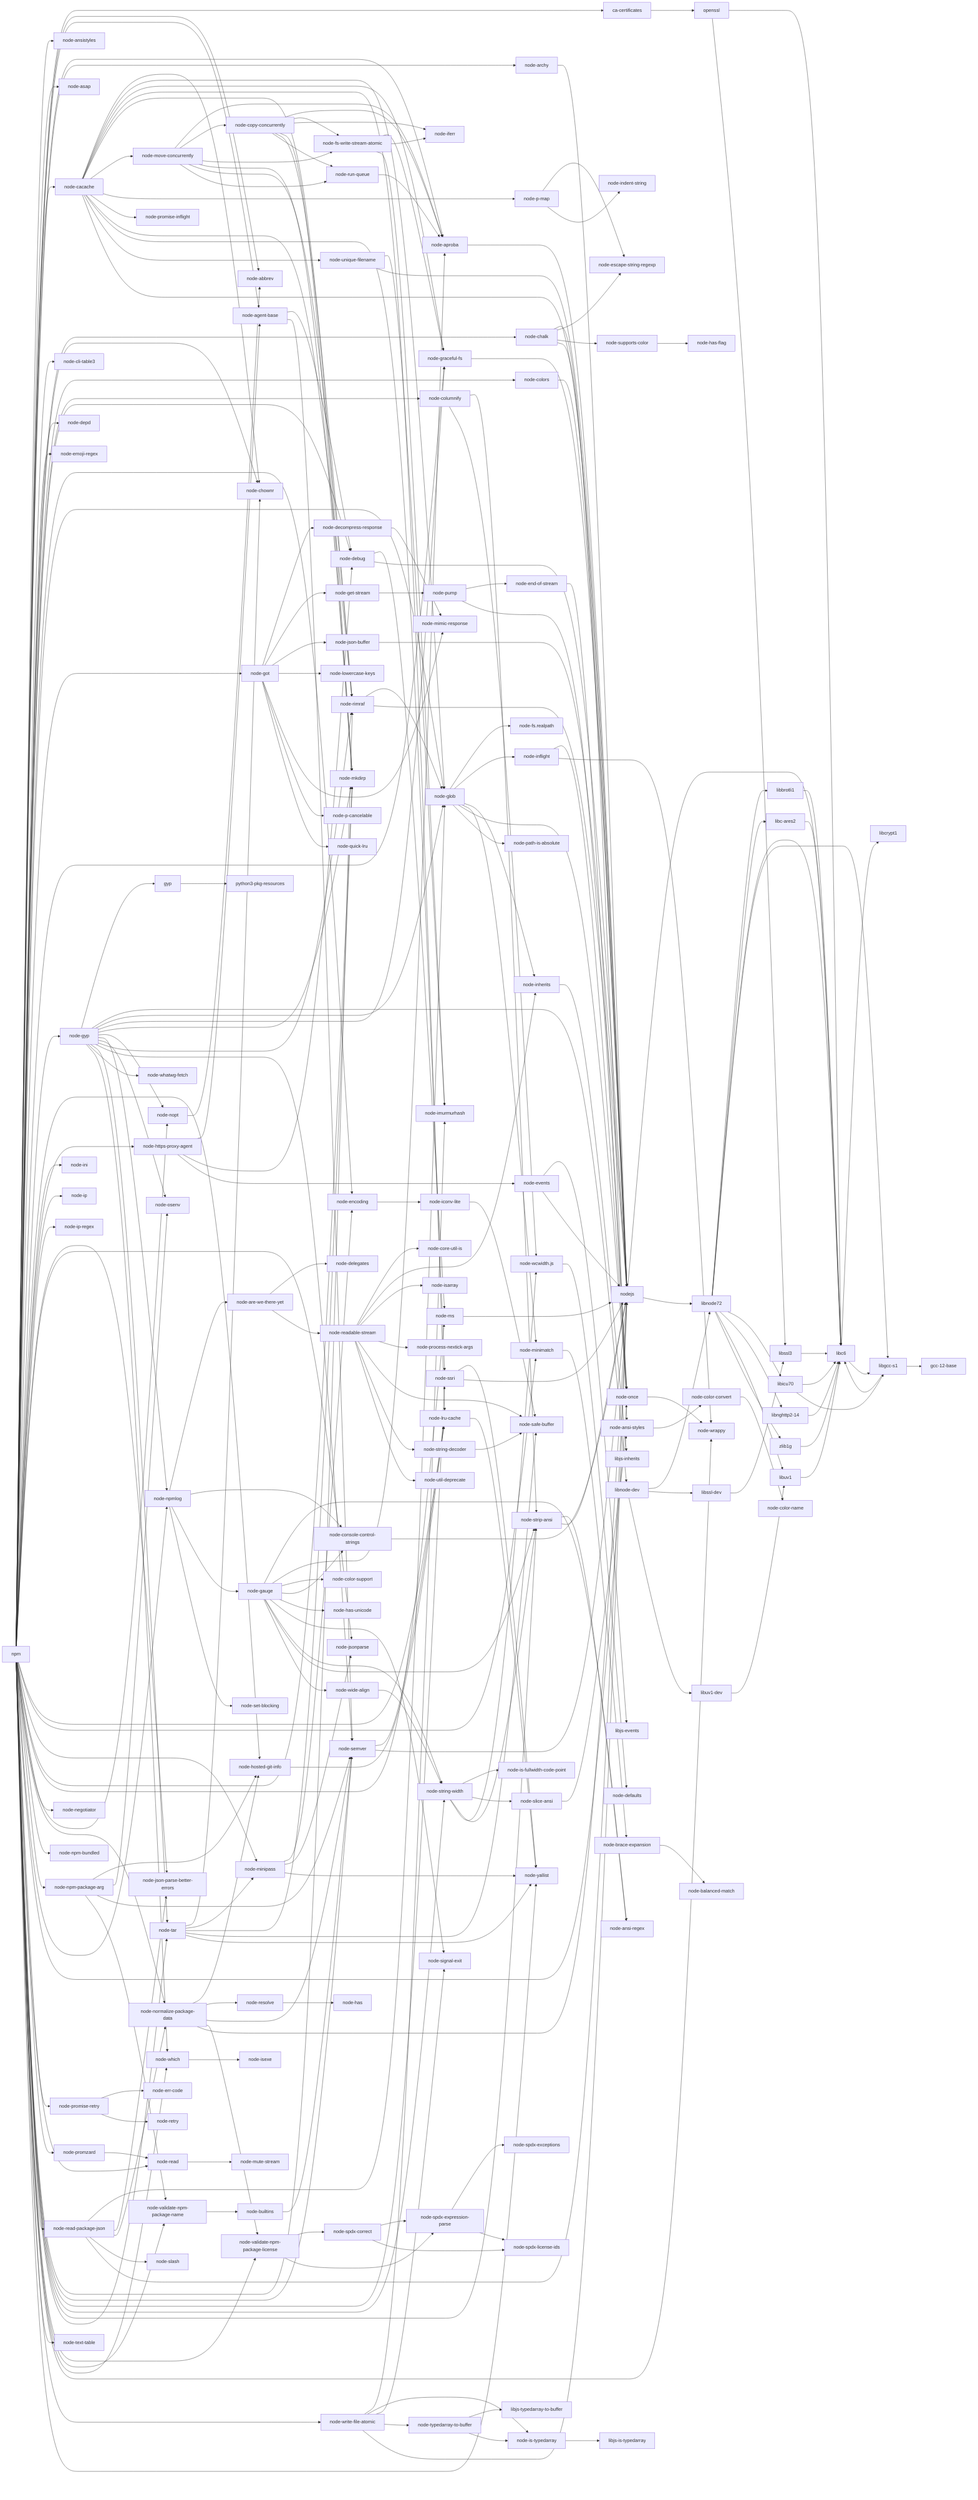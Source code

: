 graph LR
    ca_certificates["ca-certificates"]
    style ca_certificates fill:#ffeeeeeeeeee
    gcc_12_base["gcc-12-base"]
    style gcc_12_base fill:#ffffffeeeeee
    gyp["gyp"]
    style gyp fill:#fffeeeeeeeee
    libbrotli1["libbrotli1"]
    style libbrotli1 fill:#fffffeeeeeee
    libc_ares2["libc-ares2"]
    style libc_ares2 fill:#fffffeeeeeee
    libc6["libc6"]
    style libc6 fill:#ffffeeeeeeee
    libcrypt1["libcrypt1"]
    style libcrypt1 fill:#fffffeeeeeee
    libgcc_s1["libgcc-s1"]
    style libgcc_s1 fill:#fffffeeeeeee
    libicu70["libicu70"]
    style libicu70 fill:#fffffeeeeeee
    libjs_events["libjs-events"]
    style libjs_events fill:#ffffeeeeeeee
    libjs_inherits["libjs-inherits"]
    style libjs_inherits fill:#ffffeeeeeeee
    libjs_is_typedarray["libjs-is-typedarray"]
    style libjs_is_typedarray fill:#ffffeeeeeeee
    libjs_typedarray_to_buffer["libjs-typedarray-to-buffer"]
    style libjs_typedarray_to_buffer fill:#ffffeeeeeeee
    libnghttp2_14["libnghttp2-14"]
    style libnghttp2_14 fill:#fffffeeeeeee
    libnode_dev["libnode-dev"]
    style libnode_dev fill:#fffeeeeeeeee
    libnode72["libnode72"]
    style libnode72 fill:#ffffeeeeeeee
    libssl_dev["libssl-dev"]
    style libssl_dev fill:#ffffeeeeeeee
    libssl3["libssl3"]
    style libssl3 fill:#ffffeeeeeeee
    libuv1["libuv1"]
    style libuv1 fill:#fffffeeeeeee
    libuv1_dev["libuv1-dev"]
    style libuv1_dev fill:#ffffeeeeeeee
    node_abbrev["node-abbrev"]
    style node_abbrev fill:#ffeeeeeeeeee
    node_agent_base["node-agent-base"]
    style node_agent_base fill:#ffeeeeeeeeee
    node_ansi_regex["node-ansi-regex"]
    style node_ansi_regex fill:#fffeeeeeeeee
    node_ansi_styles["node-ansi-styles"]
    style node_ansi_styles fill:#fffeeeeeeeee
    node_ansistyles["node-ansistyles"]
    style node_ansistyles fill:#ffeeeeeeeeee
    node_aproba["node-aproba"]
    style node_aproba fill:#ffeeeeeeeeee
    node_archy["node-archy"]
    style node_archy fill:#ffeeeeeeeeee
    node_are_we_there_yet["node-are-we-there-yet"]
    style node_are_we_there_yet fill:#fffeeeeeeeee
    node_asap["node-asap"]
    style node_asap fill:#ffeeeeeeeeee
    node_balanced_match["node-balanced-match"]
    style node_balanced_match fill:#ffffeeeeeeee
    node_brace_expansion["node-brace-expansion"]
    style node_brace_expansion fill:#fffeeeeeeeee
    node_builtins["node-builtins"]
    style node_builtins fill:#fffeeeeeeeee
    node_cacache["node-cacache"]
    style node_cacache fill:#ffeeeeeeeeee
    node_chalk["node-chalk"]
    style node_chalk fill:#ffeeeeeeeeee
    node_chownr["node-chownr"]
    style node_chownr fill:#ffeeeeeeeeee
    node_cli_table3["node-cli-table3"]
    style node_cli_table3 fill:#ffeeeeeeeeee
    node_color_convert["node-color-convert"]
    style node_color_convert fill:#ffffeeeeeeee
    node_color_name["node-color-name"]
    style node_color_name fill:#fffffeeeeeee
    node_color_support["node-color-support"]
    style node_color_support fill:#ffffeeeeeeee
    node_colors["node-colors"]
    style node_colors fill:#ffeeeeeeeeee
    node_columnify["node-columnify"]
    style node_columnify fill:#ffeeeeeeeeee
    node_console_control_strings["node-console-control-strings"]
    style node_console_control_strings fill:#fffeeeeeeeee
    node_copy_concurrently["node-copy-concurrently"]
    style node_copy_concurrently fill:#ffffeeeeeeee
    node_core_util_is["node-core-util-is"]
    style node_core_util_is fill:#fffffeeeeeee
    node_debug["node-debug"]
    style node_debug fill:#ffeeeeeeeeee
    node_decompress_response["node-decompress-response"]
    style node_decompress_response fill:#fffeeeeeeeee
    node_defaults["node-defaults"]
    style node_defaults fill:#ffffeeeeeeee
    node_delegates["node-delegates"]
    style node_delegates fill:#ffffeeeeeeee
    node_depd["node-depd"]
    style node_depd fill:#ffeeeeeeeeee
    node_emoji_regex["node-emoji-regex"]
    style node_emoji_regex fill:#ffeeeeeeeeee
    node_encoding["node-encoding"]
    style node_encoding fill:#ffeeeeeeeeee
    node_end_of_stream["node-end-of-stream"]
    style node_end_of_stream fill:#fffffeeeeeee
    node_err_code["node-err-code"]
    style node_err_code fill:#fffeeeeeeeee
    node_escape_string_regexp["node-escape-string-regexp"]
    style node_escape_string_regexp fill:#fffeeeeeeeee
    node_events["node-events"]
    style node_events fill:#fffeeeeeeeee
    node_fs_write_stream_atomic["node-fs-write-stream-atomic"]
    style node_fs_write_stream_atomic fill:#ffffeeeeeeee
    node_fs_realpath["node-fs.realpath"]
    style node_fs_realpath fill:#fffeeeeeeeee
    node_gauge["node-gauge"]
    style node_gauge fill:#fffeeeeeeeee
    node_get_stream["node-get-stream"]
    style node_get_stream fill:#fffeeeeeeeee
    node_glob["node-glob"]
    style node_glob fill:#ffeeeeeeeeee
    node_got["node-got"]
    style node_got fill:#ffeeeeeeeeee
    node_graceful_fs["node-graceful-fs"]
    style node_graceful_fs fill:#ffeeeeeeeeee
    node_gyp["node-gyp"]
    style node_gyp fill:#ffeeeeeeeeee
    node_has["node-has"]
    style node_has fill:#ffffeeeeeeee
    node_has_flag["node-has-flag"]
    style node_has_flag fill:#ffffeeeeeeee
    node_has_unicode["node-has-unicode"]
    style node_has_unicode fill:#ffffeeeeeeee
    node_hosted_git_info["node-hosted-git-info"]
    style node_hosted_git_info fill:#ffeeeeeeeeee
    node_https_proxy_agent["node-https-proxy-agent"]
    style node_https_proxy_agent fill:#ffeeeeeeeeee
    node_iconv_lite["node-iconv-lite"]
    style node_iconv_lite fill:#fffeeeeeeeee
    node_iferr["node-iferr"]
    style node_iferr fill:#fffffeeeeeee
    node_imurmurhash["node-imurmurhash"]
    style node_imurmurhash fill:#fffeeeeeeeee
    node_indent_string["node-indent-string"]
    style node_indent_string fill:#ffffeeeeeeee
    node_inflight["node-inflight"]
    style node_inflight fill:#fffeeeeeeeee
    node_inherits["node-inherits"]
    style node_inherits fill:#fffeeeeeeeee
    node_ini["node-ini"]
    style node_ini fill:#ffeeeeeeeeee
    node_ip["node-ip"]
    style node_ip fill:#ffeeeeeeeeee
    node_ip_regex["node-ip-regex"]
    style node_ip_regex fill:#ffeeeeeeeeee
    node_is_fullwidth_code_point["node-is-fullwidth-code-point"]
    style node_is_fullwidth_code_point fill:#fffeeeeeeeee
    node_is_typedarray["node-is-typedarray"]
    style node_is_typedarray fill:#fffeeeeeeeee
    node_isarray["node-isarray"]
    style node_isarray fill:#fffffeeeeeee
    node_isexe["node-isexe"]
    style node_isexe fill:#fffeeeeeeeee
    node_json_buffer["node-json-buffer"]
    style node_json_buffer fill:#fffeeeeeeeee
    node_json_parse_better_errors["node-json-parse-better-errors"]
    style node_json_parse_better_errors fill:#ffeeeeeeeeee
    node_jsonparse["node-jsonparse"]
    style node_jsonparse fill:#ffeeeeeeeeee
    node_lowercase_keys["node-lowercase-keys"]
    style node_lowercase_keys fill:#fffeeeeeeeee
    node_lru_cache["node-lru-cache"]
    style node_lru_cache fill:#ffeeeeeeeeee
    node_mimic_response["node-mimic-response"]
    style node_mimic_response fill:#fffeeeeeeeee
    node_minimatch["node-minimatch"]
    style node_minimatch fill:#ffeeeeeeeeee
    node_minipass["node-minipass"]
    style node_minipass fill:#ffeeeeeeeeee
    node_mkdirp["node-mkdirp"]
    style node_mkdirp fill:#ffeeeeeeeeee
    node_move_concurrently["node-move-concurrently"]
    style node_move_concurrently fill:#fffeeeeeeeee
    node_ms["node-ms"]
    style node_ms fill:#ffeeeeeeeeee
    node_mute_stream["node-mute-stream"]
    style node_mute_stream fill:#fffeeeeeeeee
    node_negotiator["node-negotiator"]
    style node_negotiator fill:#ffeeeeeeeeee
    node_nopt["node-nopt"]
    style node_nopt fill:#ffeeeeeeeeee
    node_normalize_package_data["node-normalize-package-data"]
    style node_normalize_package_data fill:#ffeeeeeeeeee
    node_npm_bundled["node-npm-bundled"]
    style node_npm_bundled fill:#ffeeeeeeeeee
    node_npm_package_arg["node-npm-package-arg"]
    style node_npm_package_arg fill:#ffeeeeeeeeee
    node_npmlog["node-npmlog"]
    style node_npmlog fill:#ffeeeeeeeeee
    node_once["node-once"]
    style node_once fill:#ffeeeeeeeeee
    node_osenv["node-osenv"]
    style node_osenv fill:#fffeeeeeeeee
    node_p_cancelable["node-p-cancelable"]
    style node_p_cancelable fill:#fffeeeeeeeee
    node_p_map["node-p-map"]
    style node_p_map fill:#fffeeeeeeeee
    node_path_is_absolute["node-path-is-absolute"]
    style node_path_is_absolute fill:#fffeeeeeeeee
    node_process_nextick_args["node-process-nextick-args"]
    style node_process_nextick_args fill:#fffffeeeeeee
    node_promise_inflight["node-promise-inflight"]
    style node_promise_inflight fill:#fffeeeeeeeee
    node_promise_retry["node-promise-retry"]
    style node_promise_retry fill:#ffeeeeeeeeee
    node_promzard["node-promzard"]
    style node_promzard fill:#ffeeeeeeeeee
    node_pump["node-pump"]
    style node_pump fill:#ffffeeeeeeee
    node_quick_lru["node-quick-lru"]
    style node_quick_lru fill:#fffeeeeeeeee
    node_read["node-read"]
    style node_read fill:#ffeeeeeeeeee
    node_read_package_json["node-read-package-json"]
    style node_read_package_json fill:#ffeeeeeeeeee
    node_readable_stream["node-readable-stream"]
    style node_readable_stream fill:#ffffeeeeeeee
    node_resolve["node-resolve"]
    style node_resolve fill:#fffeeeeeeeee
    node_retry["node-retry"]
    style node_retry fill:#fffeeeeeeeee
    node_rimraf["node-rimraf"]
    style node_rimraf fill:#ffeeeeeeeeee
    node_run_queue["node-run-queue"]
    style node_run_queue fill:#ffffeeeeeeee
    node_safe_buffer["node-safe-buffer"]
    style node_safe_buffer fill:#fffeeeeeeeee
    node_semver["node-semver"]
    style node_semver fill:#ffeeeeeeeeee
    node_set_blocking["node-set-blocking"]
    style node_set_blocking fill:#fffeeeeeeeee
    node_signal_exit["node-signal-exit"]
    style node_signal_exit fill:#fffeeeeeeeee
    node_slash["node-slash"]
    style node_slash fill:#fffeeeeeeeee
    node_slice_ansi["node-slice-ansi"]
    style node_slice_ansi fill:#fffeeeeeeeee
    node_spdx_correct["node-spdx-correct"]
    style node_spdx_correct fill:#fffeeeeeeeee
    node_spdx_exceptions["node-spdx-exceptions"]
    style node_spdx_exceptions fill:#ffffeeeeeeee
    node_spdx_expression_parse["node-spdx-expression-parse"]
    style node_spdx_expression_parse fill:#fffeeeeeeeee
    node_spdx_license_ids["node-spdx-license-ids"]
    style node_spdx_license_ids fill:#ffffeeeeeeee
    node_ssri["node-ssri"]
    style node_ssri fill:#ffeeeeeeeeee
    node_string_decoder["node-string-decoder"]
    style node_string_decoder fill:#fffffeeeeeee
    node_string_width["node-string-width"]
    style node_string_width fill:#ffeeeeeeeeee
    node_strip_ansi["node-strip-ansi"]
    style node_strip_ansi fill:#ffeeeeeeeeee
    node_supports_color["node-supports-color"]
    style node_supports_color fill:#fffeeeeeeeee
    node_tar["node-tar"]
    style node_tar fill:#ffeeeeeeeeee
    node_text_table["node-text-table"]
    style node_text_table fill:#ffeeeeeeeeee
    node_typedarray_to_buffer["node-typedarray-to-buffer"]
    style node_typedarray_to_buffer fill:#fffeeeeeeeee
    node_unique_filename["node-unique-filename"]
    style node_unique_filename fill:#fffeeeeeeeee
    node_util_deprecate["node-util-deprecate"]
    style node_util_deprecate fill:#fffffeeeeeee
    node_validate_npm_package_license["node-validate-npm-package-license"]
    style node_validate_npm_package_license fill:#ffeeeeeeeeee
    node_validate_npm_package_name["node-validate-npm-package-name"]
    style node_validate_npm_package_name fill:#ffeeeeeeeeee
    node_wcwidth_js["node-wcwidth.js"]
    style node_wcwidth_js fill:#fffeeeeeeeee
    node_whatwg_fetch["node-whatwg-fetch"]
    style node_whatwg_fetch fill:#fffeeeeeeeee
    node_which["node-which"]
    style node_which fill:#ffeeeeeeeeee
    node_wide_align["node-wide-align"]
    style node_wide_align fill:#ffffeeeeeeee
    node_wrappy["node-wrappy"]
    style node_wrappy fill:#ffeeeeeeeeee
    node_write_file_atomic["node-write-file-atomic"]
    style node_write_file_atomic fill:#ffeeeeeeeeee
    node_yallist["node-yallist"]
    style node_yallist fill:#ffeeeeeeeeee
    nodejs["nodejs"]
    style nodejs fill:#fffeeeeeeeee
    npm["npm"]
    style npm fill:#feeeeeeeeeee
    openssl["openssl"]
    style openssl fill:#fffeeeeeeeee
    python3_pkg_resources["python3-pkg-resources"]
    style python3_pkg_resources fill:#ffffeeeeeeee
    zlib1g["zlib1g"]
    style zlib1g fill:#fffffeeeeeee
    ca_certificates --> openssl
    gyp --> python3_pkg_resources
    libbrotli1 --> libc6
    libc_ares2 --> libc6
    libc6 --> libcrypt1
    libc6 --> libgcc_s1
    libgcc_s1 --> gcc_12_base
    libgcc_s1 --> libc6
    libicu70 --> libc6
    libicu70 --> libgcc_s1
    libnghttp2_14 --> libc6
    libnode_dev --> libnode72
    libnode_dev --> libssl_dev
    libnode_dev --> libuv1_dev
    libnode72 --> libbrotli1
    libnode72 --> libc_ares2
    libnode72 --> libc6
    libnode72 --> libgcc_s1
    libnode72 --> libicu70
    libnode72 --> libnghttp2_14
    libnode72 --> libuv1
    libnode72 --> zlib1g
    libssl_dev --> libssl3
    libssl3 --> libc6
    libuv1 --> libc6
    libuv1_dev --> libuv1
    node_agent_base --> node_debug
    node_agent_base --> node_semver
    node_ansi_styles --> node_color_convert
    node_aproba --> nodejs
    node_archy --> nodejs
    node_are_we_there_yet --> node_delegates
    node_are_we_there_yet --> node_readable_stream
    node_brace_expansion --> node_balanced_match
    node_builtins --> node_semver
    node_cacache --> node_chownr
    node_cacache --> node_glob
    node_cacache --> node_graceful_fs
    node_cacache --> node_lru_cache
    node_cacache --> node_mkdirp
    node_cacache --> node_move_concurrently
    node_cacache --> node_p_map
    node_cacache --> node_promise_inflight
    node_cacache --> node_rimraf
    node_cacache --> node_ssri
    node_cacache --> node_unique_filename
    node_cacache --> nodejs
    node_chalk --> node_ansi_styles
    node_chalk --> node_escape_string_regexp
    node_chalk --> node_supports_color
    node_chalk --> nodejs
    node_color_convert --> node_color_name
    node_colors --> nodejs
    node_columnify --> node_strip_ansi
    node_columnify --> node_wcwidth_js
    node_console_control_strings --> nodejs
    node_copy_concurrently --> node_aproba
    node_copy_concurrently --> node_fs_write_stream_atomic
    node_copy_concurrently --> node_iferr
    node_copy_concurrently --> node_mkdirp
    node_copy_concurrently --> node_rimraf
    node_copy_concurrently --> node_run_queue
    node_debug --> node_ms
    node_debug --> nodejs
    node_decompress_response --> node_mimic_response
    node_encoding --> node_iconv_lite
    node_end_of_stream --> node_once
    node_events --> libjs_events
    node_events --> nodejs
    node_fs_write_stream_atomic --> node_graceful_fs
    node_fs_write_stream_atomic --> node_iferr
    node_fs_write_stream_atomic --> node_imurmurhash
    node_gauge --> node_ansi_regex
    node_gauge --> node_aproba
    node_gauge --> node_color_support
    node_gauge --> node_console_control_strings
    node_gauge --> node_has_unicode
    node_gauge --> node_signal_exit
    node_gauge --> node_string_width
    node_gauge --> node_strip_ansi
    node_gauge --> node_wide_align
    node_get_stream --> node_pump
    node_glob --> node_fs_realpath
    node_glob --> node_inflight
    node_glob --> node_inherits
    node_glob --> node_minimatch
    node_glob --> node_once
    node_glob --> node_path_is_absolute
    node_got --> node_decompress_response
    node_got --> node_get_stream
    node_got --> node_json_buffer
    node_got --> node_lowercase_keys
    node_got --> node_mimic_response
    node_got --> node_p_cancelable
    node_got --> node_quick_lru
    node_graceful_fs --> nodejs
    node_gyp --> gyp
    node_gyp --> libnode_dev
    node_gyp --> node_glob
    node_gyp --> node_graceful_fs
    node_gyp --> node_mkdirp
    node_gyp --> node_nopt
    node_gyp --> node_npmlog
    node_gyp --> node_osenv
    node_gyp --> node_rimraf
    node_gyp --> node_semver
    node_gyp --> node_tar
    node_gyp --> node_whatwg_fetch
    node_gyp --> node_which
    node_hosted_git_info --> node_lru_cache
    node_https_proxy_agent --> node_agent_base
    node_https_proxy_agent --> node_debug
    node_https_proxy_agent --> node_events
    node_iconv_lite --> node_safe_buffer
    node_inflight --> node_once
    node_inflight --> node_wrappy
    node_inherits --> libjs_inherits
    node_is_typedarray --> libjs_is_typedarray
    node_json_buffer --> nodejs
    node_lru_cache --> node_yallist
    node_minimatch --> node_brace_expansion
    node_minipass --> node_encoding
    node_minipass --> node_jsonparse
    node_minipass --> node_yallist
    node_move_concurrently --> node_aproba
    node_move_concurrently --> node_copy_concurrently
    node_move_concurrently --> node_fs_write_stream_atomic
    node_move_concurrently --> node_mkdirp
    node_move_concurrently --> node_rimraf
    node_move_concurrently --> node_run_queue
    node_ms --> nodejs
    node_nopt --> node_abbrev
    node_normalize_package_data --> node_hosted_git_info
    node_normalize_package_data --> node_resolve
    node_normalize_package_data --> node_semver
    node_normalize_package_data --> node_validate_npm_package_license
    node_normalize_package_data --> nodejs
    node_npm_package_arg --> node_hosted_git_info
    node_npm_package_arg --> node_osenv
    node_npm_package_arg --> node_semver
    node_npm_package_arg --> node_validate_npm_package_name
    node_npmlog --> node_are_we_there_yet
    node_npmlog --> node_console_control_strings
    node_npmlog --> node_gauge
    node_npmlog --> node_set_blocking
    node_once --> node_wrappy
    node_p_map --> node_escape_string_regexp
    node_p_map --> node_indent_string
    node_promise_retry --> node_err_code
    node_promise_retry --> node_retry
    node_promzard --> node_read
    node_pump --> node_end_of_stream
    node_pump --> node_once
    node_read --> node_mute_stream
    node_read_package_json --> node_glob
    node_read_package_json --> node_json_parse_better_errors
    node_read_package_json --> node_normalize_package_data
    node_read_package_json --> node_slash
    node_read_package_json --> nodejs
    node_readable_stream --> node_core_util_is
    node_readable_stream --> node_inherits
    node_readable_stream --> node_isarray
    node_readable_stream --> node_process_nextick_args
    node_readable_stream --> node_safe_buffer
    node_readable_stream --> node_string_decoder
    node_readable_stream --> node_util_deprecate
    node_resolve --> node_has
    node_rimraf --> node_glob
    node_rimraf --> nodejs
    node_run_queue --> node_aproba
    node_semver --> node_lru_cache
    node_semver --> nodejs
    node_slice_ansi --> node_ansi_styles
    node_spdx_correct --> node_spdx_expression_parse
    node_spdx_correct --> node_spdx_license_ids
    node_spdx_expression_parse --> node_spdx_exceptions
    node_spdx_expression_parse --> node_spdx_license_ids
    node_ssri --> node_yallist
    node_ssri --> nodejs
    node_string_decoder --> node_safe_buffer
    node_string_width --> node_is_fullwidth_code_point
    node_string_width --> node_slice_ansi
    node_string_width --> node_strip_ansi
    node_string_width --> node_wcwidth_js
    node_strip_ansi --> node_ansi_regex
    node_strip_ansi --> nodejs
    node_supports_color --> node_has_flag
    node_tar --> node_chownr
    node_tar --> node_minipass
    node_tar --> node_mkdirp
    node_tar --> node_safe_buffer
    node_tar --> node_yallist
    node_typedarray_to_buffer --> libjs_typedarray_to_buffer
    node_typedarray_to_buffer --> node_is_typedarray
    node_unique_filename --> node_imurmurhash
    node_unique_filename --> nodejs
    node_validate_npm_package_license --> node_spdx_correct
    node_validate_npm_package_license --> node_spdx_expression_parse
    node_validate_npm_package_name --> node_builtins
    node_wcwidth_js --> node_defaults
    node_which --> node_isexe
    node_wide_align --> node_string_width
    node_write_file_atomic --> node_imurmurhash
    node_write_file_atomic --> node_is_typedarray
    node_write_file_atomic --> node_signal_exit
    node_write_file_atomic --> node_typedarray_to_buffer
    node_write_file_atomic --> nodejs
    nodejs --> libc6
    nodejs --> libnode72
    npm --> ca_certificates
    npm --> node_abbrev
    npm --> node_agent_base
    npm --> node_ansistyles
    npm --> node_aproba
    npm --> node_archy
    npm --> node_asap
    npm --> node_cacache
    npm --> node_chalk
    npm --> node_chownr
    npm --> node_cli_table3
    npm --> node_colors
    npm --> node_columnify
    npm --> node_debug
    npm --> node_depd
    npm --> node_emoji_regex
    npm --> node_encoding
    npm --> node_glob
    npm --> node_got
    npm --> node_graceful_fs
    npm --> node_gyp
    npm --> node_hosted_git_info
    npm --> node_https_proxy_agent
    npm --> node_ini
    npm --> node_ip
    npm --> node_ip_regex
    npm --> node_json_parse_better_errors
    npm --> node_jsonparse
    npm --> node_lru_cache
    npm --> node_minimatch
    npm --> node_minipass
    npm --> node_mkdirp
    npm --> node_ms
    npm --> node_negotiator
    npm --> node_nopt
    npm --> node_normalize_package_data
    npm --> node_npm_bundled
    npm --> node_npm_package_arg
    npm --> node_npmlog
    npm --> node_once
    npm --> node_promise_retry
    npm --> node_promzard
    npm --> node_read
    npm --> node_read_package_json
    npm --> node_rimraf
    npm --> node_semver
    npm --> node_ssri
    npm --> node_string_width
    npm --> node_strip_ansi
    npm --> node_tar
    npm --> node_text_table
    npm --> node_validate_npm_package_license
    npm --> node_validate_npm_package_name
    npm --> node_which
    npm --> node_wrappy
    npm --> node_write_file_atomic
    npm --> node_yallist
    openssl --> libc6
    openssl --> libssl3
    zlib1g --> libc6